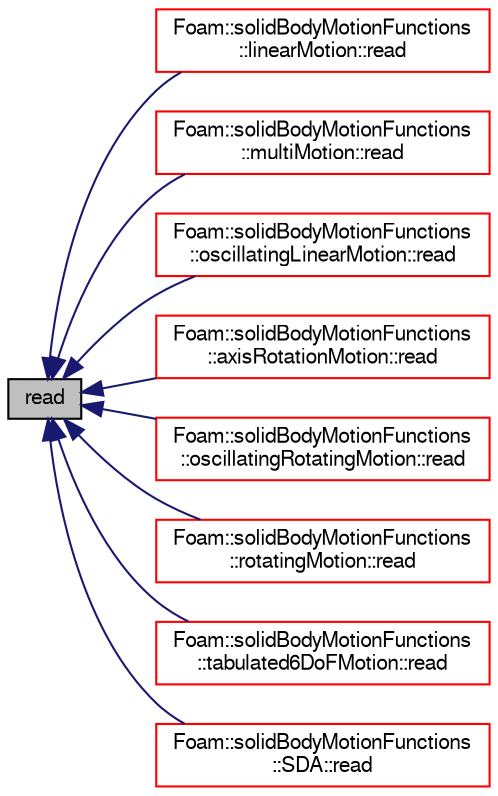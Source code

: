 digraph "read"
{
  bgcolor="transparent";
  edge [fontname="FreeSans",fontsize="10",labelfontname="FreeSans",labelfontsize="10"];
  node [fontname="FreeSans",fontsize="10",shape=record];
  rankdir="LR";
  Node376 [label="read",height=0.2,width=0.4,color="black", fillcolor="grey75", style="filled", fontcolor="black"];
  Node376 -> Node377 [dir="back",color="midnightblue",fontsize="10",style="solid",fontname="FreeSans"];
  Node377 [label="Foam::solidBodyMotionFunctions\l::linearMotion::read",height=0.2,width=0.4,color="red",URL="$a21386.html#afeed4512a4be2653bc44cb43a1ae0788",tooltip="Update properties from given dictionary. "];
  Node376 -> Node380 [dir="back",color="midnightblue",fontsize="10",style="solid",fontname="FreeSans"];
  Node380 [label="Foam::solidBodyMotionFunctions\l::multiMotion::read",height=0.2,width=0.4,color="red",URL="$a21390.html#afeed4512a4be2653bc44cb43a1ae0788",tooltip="Update properties from given dictionary. "];
  Node376 -> Node383 [dir="back",color="midnightblue",fontsize="10",style="solid",fontname="FreeSans"];
  Node383 [label="Foam::solidBodyMotionFunctions\l::oscillatingLinearMotion::read",height=0.2,width=0.4,color="red",URL="$a21394.html#afeed4512a4be2653bc44cb43a1ae0788",tooltip="Update properties from given dictionary. "];
  Node376 -> Node386 [dir="back",color="midnightblue",fontsize="10",style="solid",fontname="FreeSans"];
  Node386 [label="Foam::solidBodyMotionFunctions\l::axisRotationMotion::read",height=0.2,width=0.4,color="red",URL="$a21382.html#afeed4512a4be2653bc44cb43a1ae0788",tooltip="Update properties from given dictionary. "];
  Node376 -> Node389 [dir="back",color="midnightblue",fontsize="10",style="solid",fontname="FreeSans"];
  Node389 [label="Foam::solidBodyMotionFunctions\l::oscillatingRotatingMotion::read",height=0.2,width=0.4,color="red",URL="$a21398.html#afeed4512a4be2653bc44cb43a1ae0788",tooltip="Update properties from given dictionary. "];
  Node376 -> Node394 [dir="back",color="midnightblue",fontsize="10",style="solid",fontname="FreeSans"];
  Node394 [label="Foam::solidBodyMotionFunctions\l::rotatingMotion::read",height=0.2,width=0.4,color="red",URL="$a21402.html#afeed4512a4be2653bc44cb43a1ae0788",tooltip="Update properties from given dictionary. "];
  Node376 -> Node397 [dir="back",color="midnightblue",fontsize="10",style="solid",fontname="FreeSans"];
  Node397 [label="Foam::solidBodyMotionFunctions\l::tabulated6DoFMotion::read",height=0.2,width=0.4,color="red",URL="$a21414.html#afeed4512a4be2653bc44cb43a1ae0788",tooltip="Update properties from given dictionary. "];
  Node376 -> Node400 [dir="back",color="midnightblue",fontsize="10",style="solid",fontname="FreeSans"];
  Node400 [label="Foam::solidBodyMotionFunctions\l::SDA::read",height=0.2,width=0.4,color="red",URL="$a21406.html#afeed4512a4be2653bc44cb43a1ae0788",tooltip="Update properties from given dictionary. "];
}
